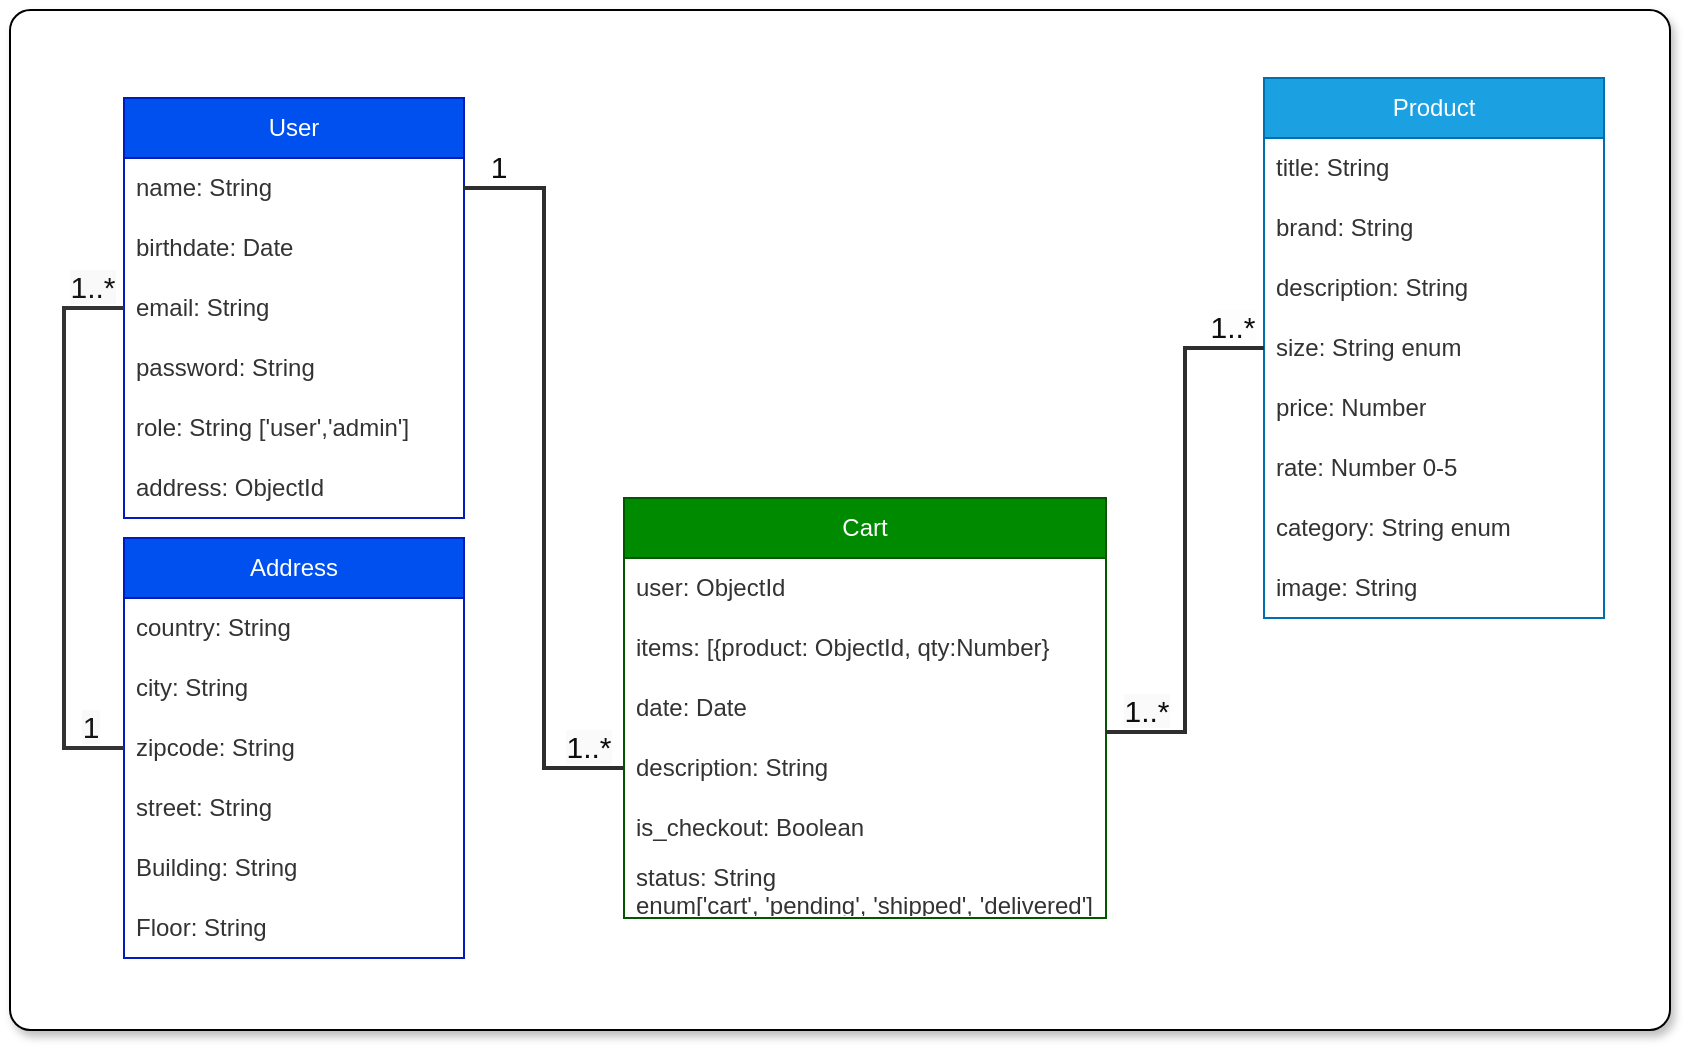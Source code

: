 <mxfile>
    <diagram id="FmIm6mmrSYsz_H3dxF9o" name="Page-1">
        <mxGraphModel dx="890" dy="594" grid="1" gridSize="10" guides="1" tooltips="1" connect="1" arrows="1" fold="1" page="1" pageScale="1" pageWidth="827" pageHeight="1169" math="0" shadow="0">
            <root>
                <mxCell id="0"/>
                <mxCell id="1" parent="0"/>
                <mxCell id="6" value="" style="rounded=1;whiteSpace=wrap;html=1;arcSize=2;fillColor=#ffffff;shadow=1;" parent="1" vertex="1">
                    <mxGeometry x="50" y="50" width="830" height="510" as="geometry"/>
                </mxCell>
                <mxCell id="2" value="User" style="swimlane;fontStyle=0;childLayout=stackLayout;horizontal=1;startSize=30;horizontalStack=0;resizeParent=1;resizeParentMax=0;resizeLast=0;collapsible=1;marginBottom=0;whiteSpace=wrap;html=1;strokeColor=#001DBC;fontColor=#ffffff;fillColor=#0050ef;" parent="1" vertex="1">
                    <mxGeometry x="107" y="94" width="170" height="210" as="geometry"/>
                </mxCell>
                <mxCell id="3" value="name: String" style="text;strokeColor=none;fillColor=none;align=left;verticalAlign=middle;spacingLeft=4;spacingRight=4;overflow=hidden;points=[[0,0.5],[1,0.5]];portConstraint=eastwest;rotatable=0;whiteSpace=wrap;html=1;fontColor=#333333;" parent="2" vertex="1">
                    <mxGeometry y="30" width="170" height="30" as="geometry"/>
                </mxCell>
                <mxCell id="4" value="birthdate: Date" style="text;strokeColor=none;fillColor=none;align=left;verticalAlign=middle;spacingLeft=4;spacingRight=4;overflow=hidden;points=[[0,0.5],[1,0.5]];portConstraint=eastwest;rotatable=0;whiteSpace=wrap;html=1;fontColor=#333333;" parent="2" vertex="1">
                    <mxGeometry y="60" width="170" height="30" as="geometry"/>
                </mxCell>
                <mxCell id="5" value="email: String" style="text;strokeColor=none;fillColor=none;align=left;verticalAlign=middle;spacingLeft=4;spacingRight=4;overflow=hidden;points=[[0,0.5],[1,0.5]];portConstraint=eastwest;rotatable=0;whiteSpace=wrap;html=1;fontColor=#333333;" parent="2" vertex="1">
                    <mxGeometry y="90" width="170" height="30" as="geometry"/>
                </mxCell>
                <mxCell id="7" value="password: String" style="text;strokeColor=none;fillColor=none;align=left;verticalAlign=middle;spacingLeft=4;spacingRight=4;overflow=hidden;points=[[0,0.5],[1,0.5]];portConstraint=eastwest;rotatable=0;whiteSpace=wrap;html=1;fontColor=#333333;" parent="2" vertex="1">
                    <mxGeometry y="120" width="170" height="30" as="geometry"/>
                </mxCell>
                <mxCell id="8" value="role: String ['user','admin']" style="text;strokeColor=none;fillColor=none;align=left;verticalAlign=middle;spacingLeft=4;spacingRight=4;overflow=hidden;points=[[0,0.5],[1,0.5]];portConstraint=eastwest;rotatable=0;whiteSpace=wrap;html=1;fontColor=#333333;" parent="2" vertex="1">
                    <mxGeometry y="150" width="170" height="30" as="geometry"/>
                </mxCell>
                <mxCell id="9" value="address: ObjectId" style="text;strokeColor=none;fillColor=none;align=left;verticalAlign=middle;spacingLeft=4;spacingRight=4;overflow=hidden;points=[[0,0.5],[1,0.5]];portConstraint=eastwest;rotatable=0;whiteSpace=wrap;html=1;fontColor=#333333;" parent="2" vertex="1">
                    <mxGeometry y="180" width="170" height="30" as="geometry"/>
                </mxCell>
                <mxCell id="11" value="Product" style="swimlane;fontStyle=0;childLayout=stackLayout;horizontal=1;startSize=30;horizontalStack=0;resizeParent=1;resizeParentMax=0;resizeLast=0;collapsible=1;marginBottom=0;whiteSpace=wrap;html=1;strokeColor=#006EAF;fontColor=#ffffff;fillColor=#1ba1e2;" parent="1" vertex="1">
                    <mxGeometry x="677" y="84" width="170" height="270" as="geometry"/>
                </mxCell>
                <mxCell id="12" value="title: String" style="text;strokeColor=none;fillColor=none;align=left;verticalAlign=middle;spacingLeft=4;spacingRight=4;overflow=hidden;points=[[0,0.5],[1,0.5]];portConstraint=eastwest;rotatable=0;whiteSpace=wrap;html=1;fontColor=#333333;" parent="11" vertex="1">
                    <mxGeometry y="30" width="170" height="30" as="geometry"/>
                </mxCell>
                <mxCell id="18" value="brand: String" style="text;strokeColor=none;fillColor=none;align=left;verticalAlign=middle;spacingLeft=4;spacingRight=4;overflow=hidden;points=[[0,0.5],[1,0.5]];portConstraint=eastwest;rotatable=0;whiteSpace=wrap;html=1;fontColor=#333333;" parent="11" vertex="1">
                    <mxGeometry y="60" width="170" height="30" as="geometry"/>
                </mxCell>
                <mxCell id="13" value="description: String" style="text;strokeColor=none;fillColor=none;align=left;verticalAlign=middle;spacingLeft=4;spacingRight=4;overflow=hidden;points=[[0,0.5],[1,0.5]];portConstraint=eastwest;rotatable=0;whiteSpace=wrap;html=1;fontColor=#333333;" parent="11" vertex="1">
                    <mxGeometry y="90" width="170" height="30" as="geometry"/>
                </mxCell>
                <mxCell id="19" value="size: String enum" style="text;strokeColor=none;fillColor=none;align=left;verticalAlign=middle;spacingLeft=4;spacingRight=4;overflow=hidden;points=[[0,0.5],[1,0.5]];portConstraint=eastwest;rotatable=0;whiteSpace=wrap;html=1;fontColor=#333333;" parent="11" vertex="1">
                    <mxGeometry y="120" width="170" height="30" as="geometry"/>
                </mxCell>
                <mxCell id="14" value="price: Number" style="text;strokeColor=none;fillColor=none;align=left;verticalAlign=middle;spacingLeft=4;spacingRight=4;overflow=hidden;points=[[0,0.5],[1,0.5]];portConstraint=eastwest;rotatable=0;whiteSpace=wrap;html=1;fontColor=#333333;" parent="11" vertex="1">
                    <mxGeometry y="150" width="170" height="30" as="geometry"/>
                </mxCell>
                <mxCell id="15" value="rate: Number 0-5" style="text;strokeColor=none;fillColor=none;align=left;verticalAlign=middle;spacingLeft=4;spacingRight=4;overflow=hidden;points=[[0,0.5],[1,0.5]];portConstraint=eastwest;rotatable=0;whiteSpace=wrap;html=1;fontColor=#333333;" parent="11" vertex="1">
                    <mxGeometry y="180" width="170" height="30" as="geometry"/>
                </mxCell>
                <mxCell id="16" value="category: String enum" style="text;strokeColor=none;fillColor=none;align=left;verticalAlign=middle;spacingLeft=4;spacingRight=4;overflow=hidden;points=[[0,0.5],[1,0.5]];portConstraint=eastwest;rotatable=0;whiteSpace=wrap;html=1;fontColor=#333333;" parent="11" vertex="1">
                    <mxGeometry y="210" width="170" height="30" as="geometry"/>
                </mxCell>
                <mxCell id="17" value="image: String" style="text;strokeColor=none;fillColor=none;align=left;verticalAlign=middle;spacingLeft=4;spacingRight=4;overflow=hidden;points=[[0,0.5],[1,0.5]];portConstraint=eastwest;rotatable=0;whiteSpace=wrap;html=1;fontColor=#333333;" parent="11" vertex="1">
                    <mxGeometry y="240" width="170" height="30" as="geometry"/>
                </mxCell>
                <mxCell id="20" value="Cart" style="swimlane;fontStyle=0;childLayout=stackLayout;horizontal=1;startSize=30;horizontalStack=0;resizeParent=1;resizeParentMax=0;resizeLast=0;collapsible=1;marginBottom=0;whiteSpace=wrap;html=1;strokeColor=#005700;fontColor=#ffffff;fillColor=#008a00;" parent="1" vertex="1">
                    <mxGeometry x="357" y="294" width="241" height="210" as="geometry"/>
                </mxCell>
                <mxCell id="21" value="user: ObjectId" style="text;strokeColor=none;fillColor=none;align=left;verticalAlign=middle;spacingLeft=4;spacingRight=4;overflow=hidden;points=[[0,0.5],[1,0.5]];portConstraint=eastwest;rotatable=0;whiteSpace=wrap;html=1;fontColor=#333333;" parent="20" vertex="1">
                    <mxGeometry y="30" width="241" height="30" as="geometry"/>
                </mxCell>
                <mxCell id="22" value="items: [{product: ObjectId, qty:Number}" style="text;strokeColor=none;fillColor=none;align=left;verticalAlign=middle;spacingLeft=4;spacingRight=4;overflow=hidden;points=[[0,0.5],[1,0.5]];portConstraint=eastwest;rotatable=0;whiteSpace=wrap;html=1;fontColor=#333333;" parent="20" vertex="1">
                    <mxGeometry y="60" width="241" height="30" as="geometry"/>
                </mxCell>
                <mxCell id="23" value="date: Date" style="text;strokeColor=none;fillColor=none;align=left;verticalAlign=middle;spacingLeft=4;spacingRight=4;overflow=hidden;points=[[0,0.5],[1,0.5]];portConstraint=eastwest;rotatable=0;whiteSpace=wrap;html=1;fontColor=#333333;" parent="20" vertex="1">
                    <mxGeometry y="90" width="241" height="30" as="geometry"/>
                </mxCell>
                <mxCell id="25" value="description: String" style="text;strokeColor=none;fillColor=none;align=left;verticalAlign=middle;spacingLeft=4;spacingRight=4;overflow=hidden;points=[[0,0.5],[1,0.5]];portConstraint=eastwest;rotatable=0;whiteSpace=wrap;html=1;fontColor=#333333;" parent="20" vertex="1">
                    <mxGeometry y="120" width="241" height="30" as="geometry"/>
                </mxCell>
                <mxCell id="24" value="is_checkout: Boolean" style="text;strokeColor=none;fillColor=none;align=left;verticalAlign=middle;spacingLeft=4;spacingRight=4;overflow=hidden;points=[[0,0.5],[1,0.5]];portConstraint=eastwest;rotatable=0;whiteSpace=wrap;html=1;fontColor=#333333;" parent="20" vertex="1">
                    <mxGeometry y="150" width="241" height="30" as="geometry"/>
                </mxCell>
                <mxCell id="28" value="status: String &lt;br&gt;enum['cart', 'pending', 'shipped', 'delivered']" style="text;strokeColor=none;fillColor=none;align=left;verticalAlign=middle;spacingLeft=4;spacingRight=4;overflow=hidden;points=[[0,0.5],[1,0.5]];portConstraint=eastwest;rotatable=0;whiteSpace=wrap;html=1;fontColor=#333333;" parent="20" vertex="1">
                    <mxGeometry y="180" width="241" height="30" as="geometry"/>
                </mxCell>
                <mxCell id="31" style="edgeStyle=orthogonalEdgeStyle;html=1;exitX=1;exitY=0.5;exitDx=0;exitDy=0;entryX=0;entryY=0.5;entryDx=0;entryDy=0;fontColor=#F0F0F0;rounded=0;strokeColor=#2E2E2E;endArrow=none;endFill=0;strokeWidth=2;" parent="1" source="3" target="25" edge="1">
                    <mxGeometry relative="1" as="geometry"/>
                </mxCell>
                <mxCell id="32" value="&lt;font color=&quot;#0e0c0c&quot; style=&quot;font-size: 15px; background-color: rgb(250, 250, 250);&quot;&gt;1..*&lt;/font&gt;" style="edgeLabel;html=1;align=center;verticalAlign=middle;resizable=0;points=[];fontColor=#F0F0F0;" parent="31" vertex="1" connectable="0">
                    <mxGeometry x="0.903" y="2" relative="1" as="geometry">
                        <mxPoint y="-9" as="offset"/>
                    </mxGeometry>
                </mxCell>
                <mxCell id="34" value="&lt;span style=&quot;background-color: rgb(255, 255, 255);&quot;&gt;1&lt;/span&gt;" style="edgeLabel;html=1;align=center;verticalAlign=middle;resizable=0;points=[];fontSize=15;fontColor=#0e0c0c;" parent="31" vertex="1" connectable="0">
                    <mxGeometry x="-0.908" y="2" relative="1" as="geometry">
                        <mxPoint y="-9" as="offset"/>
                    </mxGeometry>
                </mxCell>
                <mxCell id="35" style="edgeStyle=orthogonalEdgeStyle;rounded=0;html=1;exitX=0;exitY=0.5;exitDx=0;exitDy=0;entryX=1;entryY=-0.1;entryDx=0;entryDy=0;entryPerimeter=0;strokeColor=#2E2E2E;fontSize=15;fontColor=#0e0c0c;endArrow=none;endFill=0;strokeWidth=2;" parent="1" source="19" target="25" edge="1">
                    <mxGeometry relative="1" as="geometry"/>
                </mxCell>
                <mxCell id="36" value="&lt;span style=&quot;background-color: rgb(253, 253, 253);&quot;&gt;1..*&lt;/span&gt;" style="edgeLabel;html=1;align=center;verticalAlign=middle;resizable=0;points=[];fontSize=15;fontColor=#0e0c0c;" parent="35" vertex="1" connectable="0">
                    <mxGeometry x="-0.882" relative="1" as="geometry">
                        <mxPoint y="-11" as="offset"/>
                    </mxGeometry>
                </mxCell>
                <mxCell id="37" value="&lt;span style=&quot;background-color: rgb(250, 250, 250);&quot;&gt;1..*&lt;/span&gt;" style="edgeLabel;html=1;align=center;verticalAlign=middle;resizable=0;points=[];fontSize=15;fontColor=#0e0c0c;" parent="35" vertex="1" connectable="0">
                    <mxGeometry x="0.852" y="1" relative="1" as="geometry">
                        <mxPoint y="-12" as="offset"/>
                    </mxGeometry>
                </mxCell>
                <mxCell id="38" value="Address" style="swimlane;fontStyle=0;childLayout=stackLayout;horizontal=1;startSize=30;horizontalStack=0;resizeParent=1;resizeParentMax=0;resizeLast=0;collapsible=1;marginBottom=0;whiteSpace=wrap;html=1;strokeColor=#001DBC;fontColor=#ffffff;fillColor=#0050ef;" vertex="1" parent="1">
                    <mxGeometry x="107" y="314" width="170" height="210" as="geometry"/>
                </mxCell>
                <mxCell id="39" value="country: String" style="text;strokeColor=none;fillColor=none;align=left;verticalAlign=middle;spacingLeft=4;spacingRight=4;overflow=hidden;points=[[0,0.5],[1,0.5]];portConstraint=eastwest;rotatable=0;whiteSpace=wrap;html=1;fontColor=#333333;" vertex="1" parent="38">
                    <mxGeometry y="30" width="170" height="30" as="geometry"/>
                </mxCell>
                <mxCell id="40" value="city: String" style="text;strokeColor=none;fillColor=none;align=left;verticalAlign=middle;spacingLeft=4;spacingRight=4;overflow=hidden;points=[[0,0.5],[1,0.5]];portConstraint=eastwest;rotatable=0;whiteSpace=wrap;html=1;fontColor=#333333;" vertex="1" parent="38">
                    <mxGeometry y="60" width="170" height="30" as="geometry"/>
                </mxCell>
                <mxCell id="41" value="zipcode: String" style="text;strokeColor=none;fillColor=none;align=left;verticalAlign=middle;spacingLeft=4;spacingRight=4;overflow=hidden;points=[[0,0.5],[1,0.5]];portConstraint=eastwest;rotatable=0;whiteSpace=wrap;html=1;fontColor=#333333;" vertex="1" parent="38">
                    <mxGeometry y="90" width="170" height="30" as="geometry"/>
                </mxCell>
                <mxCell id="42" value="street: String" style="text;strokeColor=none;fillColor=none;align=left;verticalAlign=middle;spacingLeft=4;spacingRight=4;overflow=hidden;points=[[0,0.5],[1,0.5]];portConstraint=eastwest;rotatable=0;whiteSpace=wrap;html=1;fontColor=#333333;" vertex="1" parent="38">
                    <mxGeometry y="120" width="170" height="30" as="geometry"/>
                </mxCell>
                <mxCell id="43" value="Building: String" style="text;strokeColor=none;fillColor=none;align=left;verticalAlign=middle;spacingLeft=4;spacingRight=4;overflow=hidden;points=[[0,0.5],[1,0.5]];portConstraint=eastwest;rotatable=0;whiteSpace=wrap;html=1;fontColor=#333333;" vertex="1" parent="38">
                    <mxGeometry y="150" width="170" height="30" as="geometry"/>
                </mxCell>
                <mxCell id="44" value="Floor: String" style="text;strokeColor=none;fillColor=none;align=left;verticalAlign=middle;spacingLeft=4;spacingRight=4;overflow=hidden;points=[[0,0.5],[1,0.5]];portConstraint=eastwest;rotatable=0;whiteSpace=wrap;html=1;fontColor=#333333;" vertex="1" parent="38">
                    <mxGeometry y="180" width="170" height="30" as="geometry"/>
                </mxCell>
                <mxCell id="46" style="edgeStyle=orthogonalEdgeStyle;html=1;exitX=0;exitY=0.5;exitDx=0;exitDy=0;entryX=0;entryY=0.5;entryDx=0;entryDy=0;rounded=0;strokeWidth=2;strokeColor=#333333;endArrow=none;endFill=0;" edge="1" parent="1" source="41" target="5">
                    <mxGeometry relative="1" as="geometry">
                        <Array as="points">
                            <mxPoint x="77" y="419"/>
                            <mxPoint x="77" y="199"/>
                        </Array>
                    </mxGeometry>
                </mxCell>
                <mxCell id="47" value="&lt;font style=&quot;background-color: rgb(250, 249, 249); font-size: 15px;&quot; color=&quot;#161313&quot;&gt;1..*&lt;/font&gt;" style="edgeLabel;html=1;align=center;verticalAlign=middle;resizable=0;points=[];" vertex="1" connectable="0" parent="46">
                    <mxGeometry x="0.886" y="3" relative="1" as="geometry">
                        <mxPoint y="-8" as="offset"/>
                    </mxGeometry>
                </mxCell>
                <mxCell id="48" value="&lt;font style=&quot;background-color: rgb(250, 249, 249); font-size: 15px;&quot; color=&quot;#161313&quot;&gt;1&lt;/font&gt;" style="edgeLabel;html=1;align=center;verticalAlign=middle;resizable=0;points=[];" vertex="1" connectable="0" parent="46">
                    <mxGeometry x="0.886" y="3" relative="1" as="geometry">
                        <mxPoint x="-1" y="212" as="offset"/>
                    </mxGeometry>
                </mxCell>
            </root>
        </mxGraphModel>
    </diagram>
</mxfile>